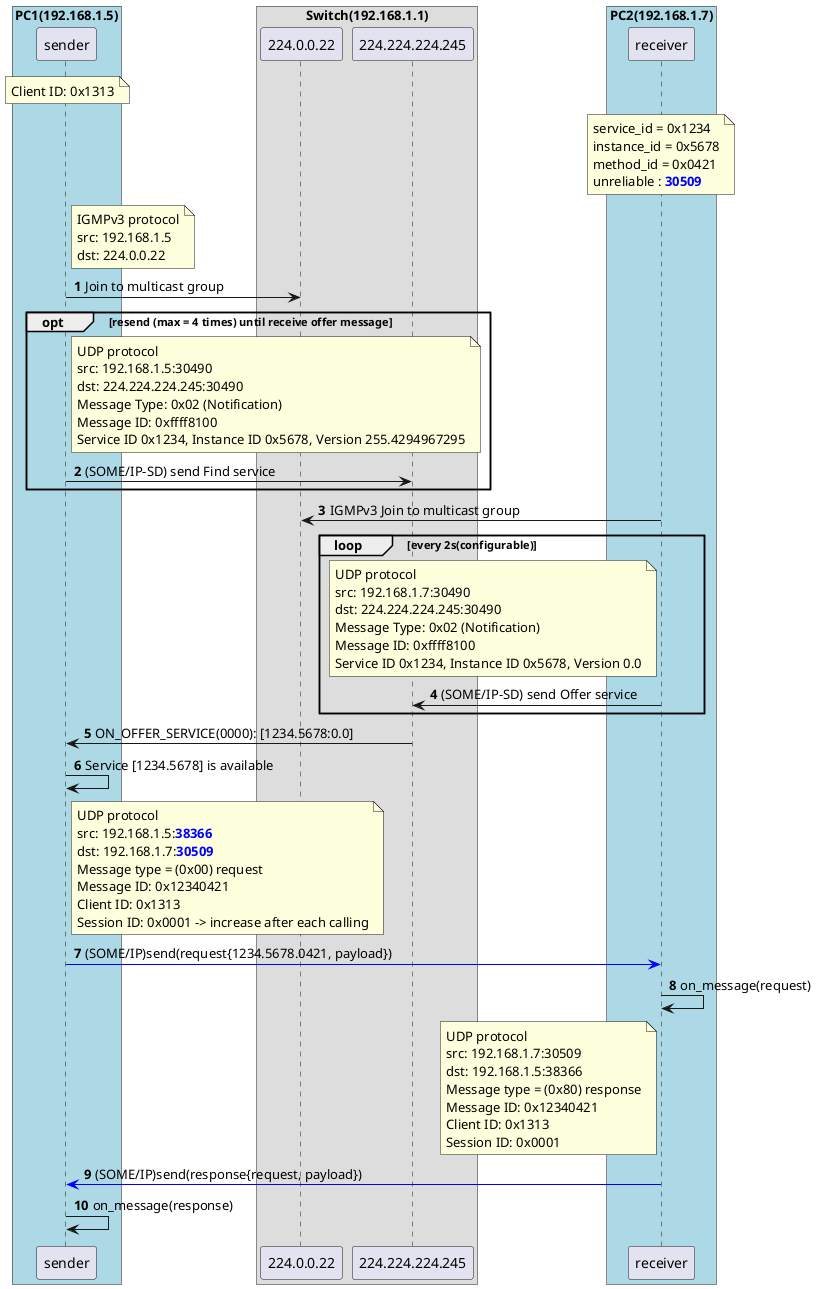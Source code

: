 @startuml
autonumber
box "PC1(192.168.1.5)" #LightBlue
participant "sender" as client1
end box
box "Switch(192.168.1.1)"
participant "224.0.0.22" as router_igmp
participant "224.224.224.245" as rounter_mutilcast
end box

box "PC2(192.168.1.7)" #LightBlue
participant "receiver" as client2

end box
note over client1: Client ID: 0x1313
note over client2
service_id = 0x1234
instance_id = 0x5678
method_id = 0x0421
unreliable : **<color blue>30509</color>**
end note
note right of client1: IGMPv3 protocol\nsrc: 192.168.1.5 \ndst: 224.0.0.22
client1->router_igmp: Join to multicast group

opt resend (max = 4 times) until receive offer message
note right of client1
UDP protocol
src: 192.168.1.5:30490
dst: 224.224.224.245:30490
Message Type: 0x02 (Notification)
Message ID: 0xffff8100
Service ID 0x1234, Instance ID 0x5678, Version 255.4294967295
end note
client1->rounter_mutilcast: (SOME/IP-SD) send Find service
end
client2->router_igmp: IGMPv3 Join to multicast group
loop every 2s(configurable)
note left of client2
UDP protocol
src: 192.168.1.7:30490
dst: 224.224.224.245:30490
Message Type: 0x02 (Notification)
Message ID: 0xffff8100
Service ID 0x1234, Instance ID 0x5678, Version 0.0
end note
client2->rounter_mutilcast: (SOME/IP-SD) send Offer service
end

rounter_mutilcast->client1: ON_OFFER_SERVICE(0000): [1234.5678:0.0]
client1->client1: Service [1234.5678] is available

note right of client1
UDP protocol
src: 192.168.1.5:**<color blue>38366</color>** 
dst: 192.168.1.7:**<color blue>30509</color>**
Message type = (0x00) request
Message ID: 0x12340421
Client ID: 0x1313
Session ID: 0x0001 -> increase after each calling
end note
client1-[#blue]>client2: (SOME/IP)send(request{1234.5678.0421, payload})
client2->client2: on_message(request)

note left of client2
UDP protocol
src: 192.168.1.7:30509
dst: 192.168.1.5:38366
Message type = (0x80) response
Message ID: 0x12340421
Client ID: 0x1313
Session ID: 0x0001
end note
client2-[#blue]>client1: (SOME/IP)send(response{request, payload})
client1->client1: on_message(response)
@enduml
